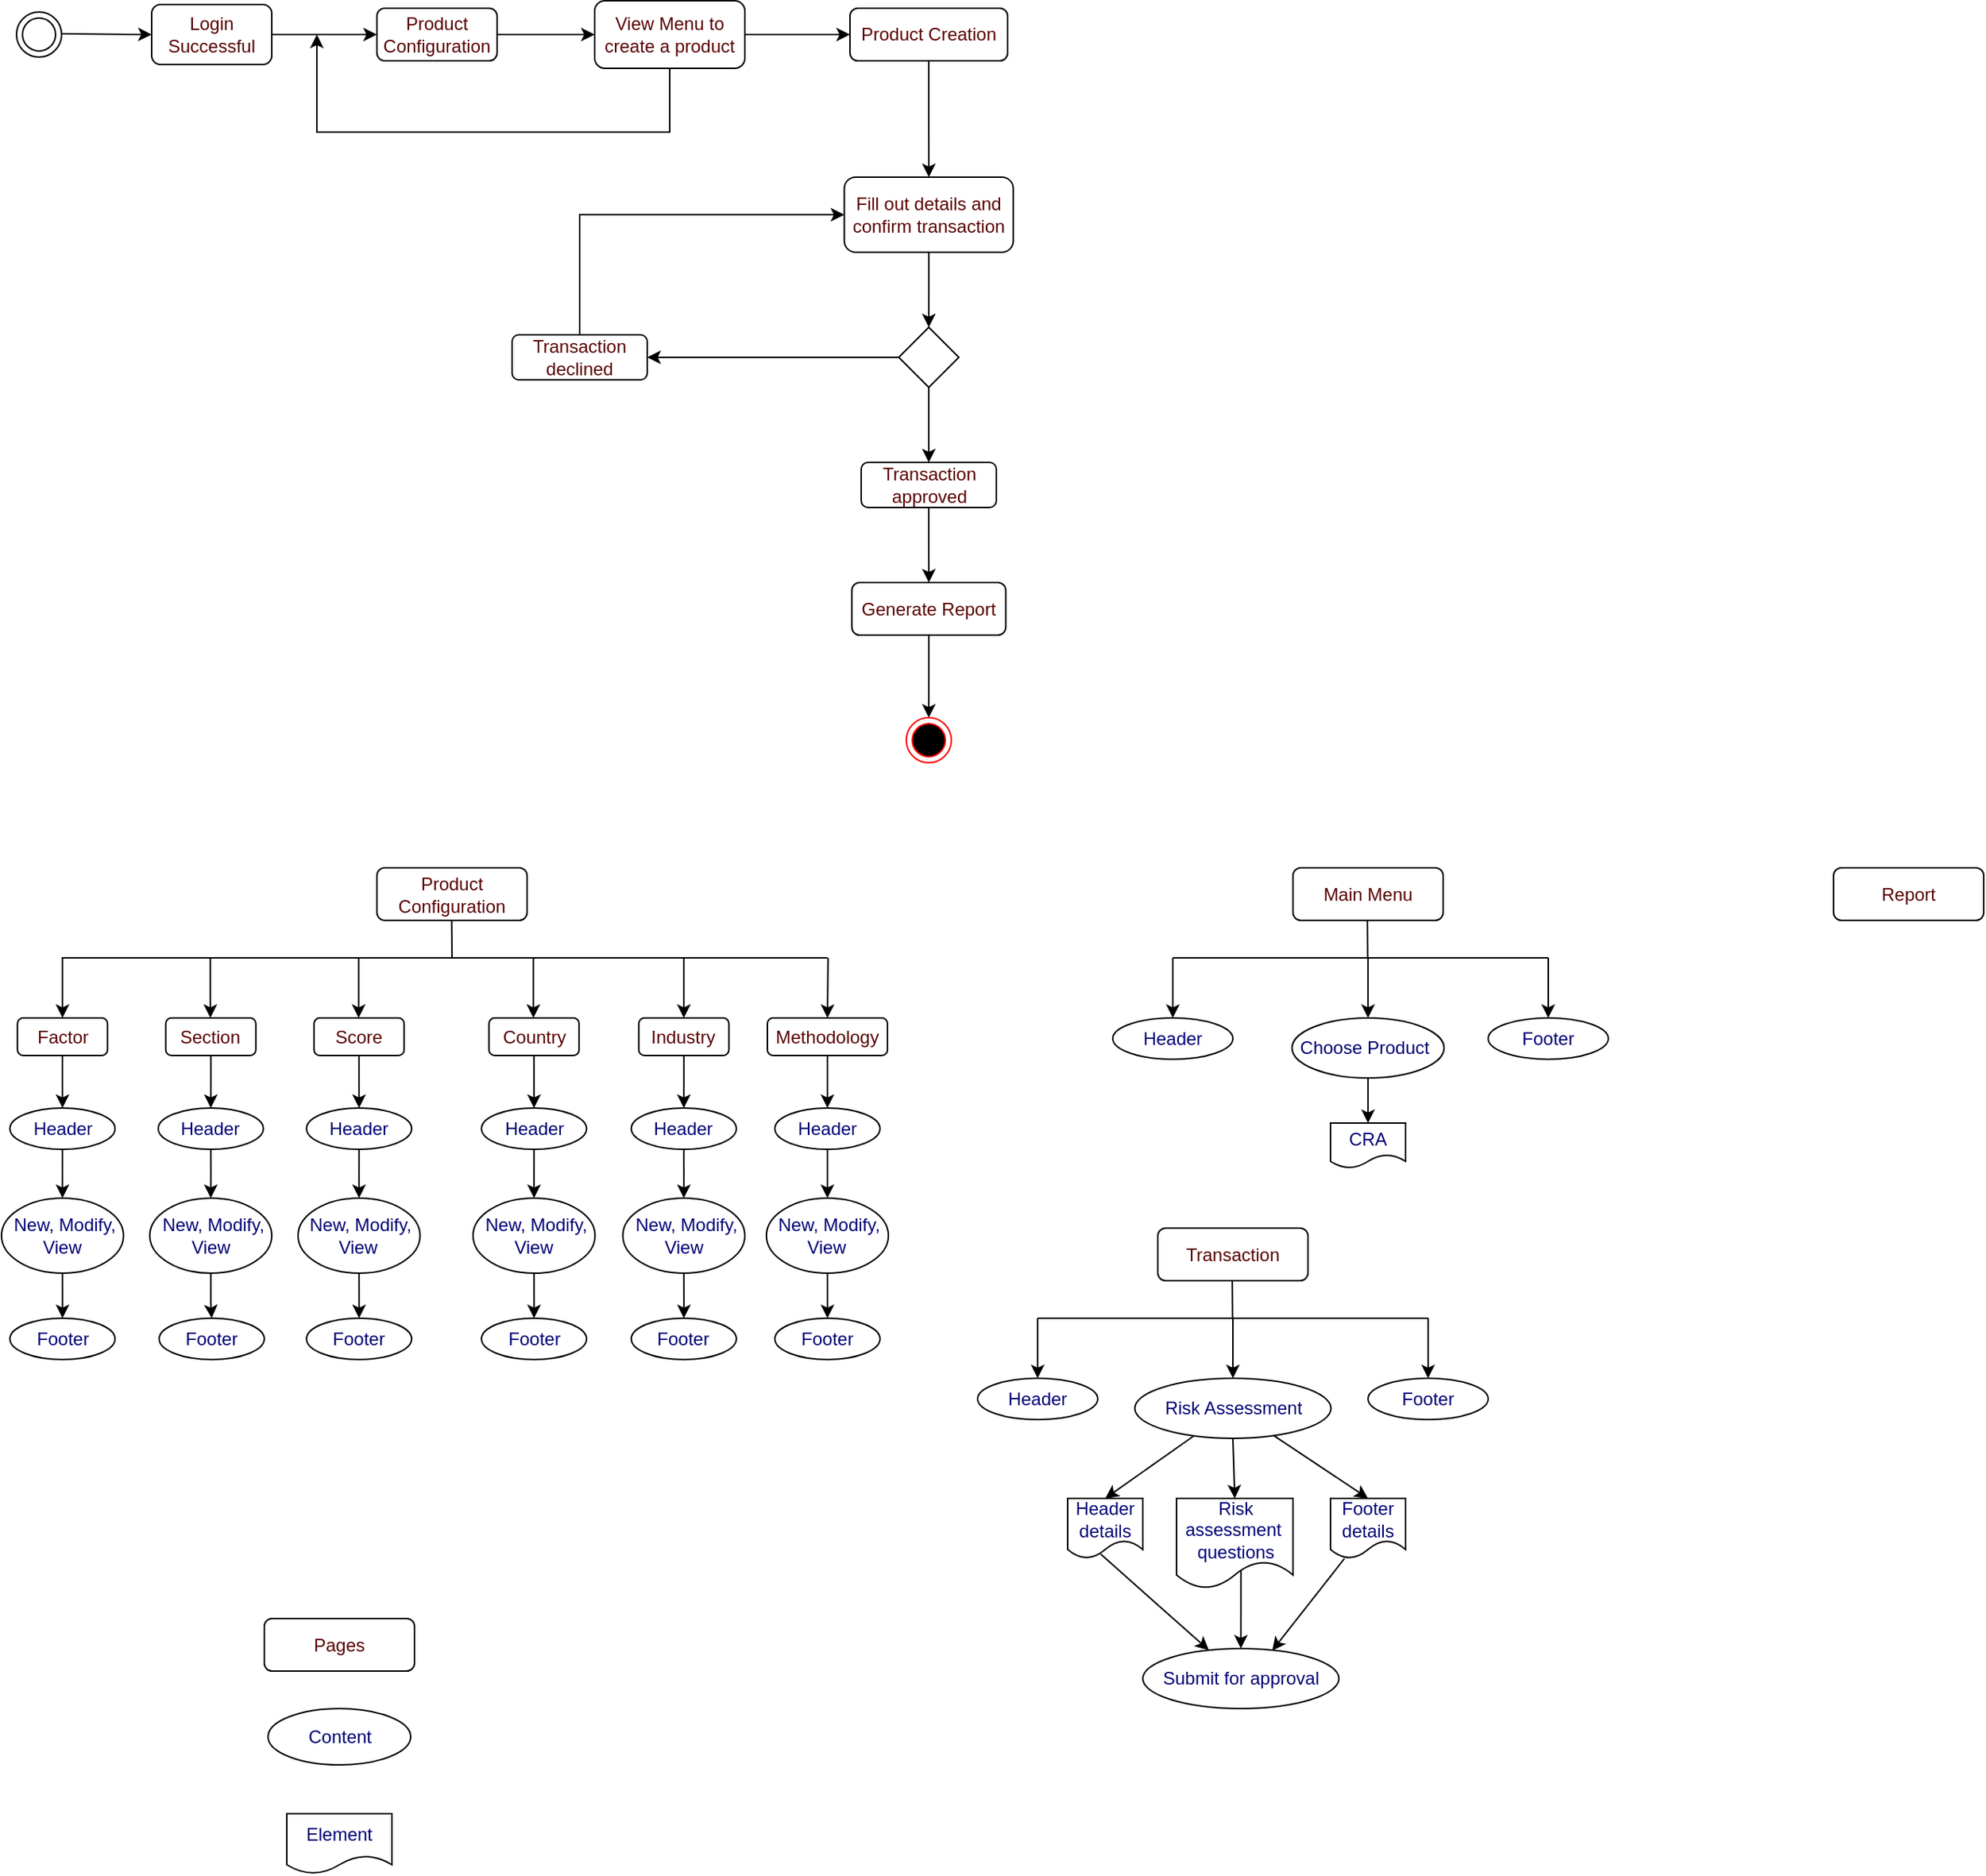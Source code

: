 <mxfile version="15.5.1" type="github">
  <diagram id="kgpKYQtTHZ0yAKxKKP6v" name="Page-1">
    <mxGraphModel dx="1694" dy="877" grid="1" gridSize="10" guides="1" tooltips="1" connect="1" arrows="1" fold="1" page="1" pageScale="1" pageWidth="850" pageHeight="1100" math="0" shadow="0">
      <root>
        <mxCell id="0" />
        <mxCell id="1" parent="0" />
        <mxCell id="wNHDnmGiz50pbZIcv4VM-3" value="" style="ellipse;shape=doubleEllipse;html=1;dashed=0;whitespace=wrap;aspect=fixed;" vertex="1" parent="1">
          <mxGeometry x="40" y="80" width="30" height="30" as="geometry" />
        </mxCell>
        <mxCell id="wNHDnmGiz50pbZIcv4VM-5" value="" style="endArrow=classic;html=1;rounded=0;" edge="1" parent="1">
          <mxGeometry width="50" height="50" relative="1" as="geometry">
            <mxPoint x="70" y="94.5" as="sourcePoint" />
            <mxPoint x="130" y="95" as="targetPoint" />
          </mxGeometry>
        </mxCell>
        <mxCell id="wNHDnmGiz50pbZIcv4VM-8" value="" style="edgeStyle=orthogonalEdgeStyle;rounded=0;orthogonalLoop=1;jettySize=auto;html=1;" edge="1" parent="1" source="wNHDnmGiz50pbZIcv4VM-6" target="wNHDnmGiz50pbZIcv4VM-7">
          <mxGeometry relative="1" as="geometry" />
        </mxCell>
        <mxCell id="wNHDnmGiz50pbZIcv4VM-6" value="&lt;font color=&quot;#590000&quot;&gt;Login Successful&lt;/font&gt;" style="rounded=1;whiteSpace=wrap;html=1;strokeColor=#000000;" vertex="1" parent="1">
          <mxGeometry x="130" y="75" width="80" height="40" as="geometry" />
        </mxCell>
        <mxCell id="wNHDnmGiz50pbZIcv4VM-10" value="" style="edgeStyle=orthogonalEdgeStyle;rounded=0;orthogonalLoop=1;jettySize=auto;html=1;" edge="1" parent="1" source="wNHDnmGiz50pbZIcv4VM-7" target="wNHDnmGiz50pbZIcv4VM-9">
          <mxGeometry relative="1" as="geometry" />
        </mxCell>
        <mxCell id="wNHDnmGiz50pbZIcv4VM-7" value="&lt;font color=&quot;#590000&quot;&gt;Product Configuration&lt;/font&gt;" style="whiteSpace=wrap;html=1;rounded=1;" vertex="1" parent="1">
          <mxGeometry x="280" y="77.5" width="80" height="35" as="geometry" />
        </mxCell>
        <mxCell id="wNHDnmGiz50pbZIcv4VM-11" style="edgeStyle=orthogonalEdgeStyle;rounded=0;orthogonalLoop=1;jettySize=auto;html=1;exitX=0.5;exitY=1;exitDx=0;exitDy=0;" edge="1" parent="1" source="wNHDnmGiz50pbZIcv4VM-9">
          <mxGeometry relative="1" as="geometry">
            <mxPoint x="240" y="95" as="targetPoint" />
            <Array as="points">
              <mxPoint x="475" y="160" />
              <mxPoint x="240" y="160" />
            </Array>
          </mxGeometry>
        </mxCell>
        <mxCell id="wNHDnmGiz50pbZIcv4VM-16" value="" style="edgeStyle=orthogonalEdgeStyle;rounded=0;orthogonalLoop=1;jettySize=auto;html=1;" edge="1" parent="1" source="wNHDnmGiz50pbZIcv4VM-9" target="wNHDnmGiz50pbZIcv4VM-15">
          <mxGeometry relative="1" as="geometry" />
        </mxCell>
        <mxCell id="wNHDnmGiz50pbZIcv4VM-9" value="&lt;font color=&quot;#590000&quot;&gt;View Menu to create a product&lt;/font&gt;" style="whiteSpace=wrap;html=1;rounded=1;" vertex="1" parent="1">
          <mxGeometry x="425" y="72.5" width="100" height="45" as="geometry" />
        </mxCell>
        <mxCell id="wNHDnmGiz50pbZIcv4VM-18" value="" style="edgeStyle=orthogonalEdgeStyle;rounded=0;orthogonalLoop=1;jettySize=auto;html=1;" edge="1" parent="1" source="wNHDnmGiz50pbZIcv4VM-15" target="wNHDnmGiz50pbZIcv4VM-17">
          <mxGeometry relative="1" as="geometry" />
        </mxCell>
        <mxCell id="wNHDnmGiz50pbZIcv4VM-15" value="&lt;font color=&quot;#590000&quot;&gt;Product Creation&lt;/font&gt;" style="whiteSpace=wrap;html=1;rounded=1;" vertex="1" parent="1">
          <mxGeometry x="595" y="77.5" width="105" height="35" as="geometry" />
        </mxCell>
        <mxCell id="wNHDnmGiz50pbZIcv4VM-20" style="edgeStyle=orthogonalEdgeStyle;rounded=0;orthogonalLoop=1;jettySize=auto;html=1;entryX=0.5;entryY=0;entryDx=0;entryDy=0;" edge="1" parent="1" source="wNHDnmGiz50pbZIcv4VM-17" target="wNHDnmGiz50pbZIcv4VM-19">
          <mxGeometry relative="1" as="geometry" />
        </mxCell>
        <mxCell id="wNHDnmGiz50pbZIcv4VM-17" value="&lt;font color=&quot;#590000&quot;&gt;Fill out details and confirm transaction&lt;/font&gt;" style="whiteSpace=wrap;html=1;rounded=1;" vertex="1" parent="1">
          <mxGeometry x="591.25" y="190" width="112.5" height="50" as="geometry" />
        </mxCell>
        <mxCell id="wNHDnmGiz50pbZIcv4VM-23" style="edgeStyle=orthogonalEdgeStyle;rounded=0;orthogonalLoop=1;jettySize=auto;html=1;entryX=1;entryY=0.5;entryDx=0;entryDy=0;" edge="1" parent="1" source="wNHDnmGiz50pbZIcv4VM-19" target="wNHDnmGiz50pbZIcv4VM-21">
          <mxGeometry relative="1" as="geometry" />
        </mxCell>
        <mxCell id="wNHDnmGiz50pbZIcv4VM-25" style="edgeStyle=orthogonalEdgeStyle;rounded=0;orthogonalLoop=1;jettySize=auto;html=1;entryX=0.5;entryY=0;entryDx=0;entryDy=0;" edge="1" parent="1" source="wNHDnmGiz50pbZIcv4VM-19" target="wNHDnmGiz50pbZIcv4VM-22">
          <mxGeometry relative="1" as="geometry" />
        </mxCell>
        <mxCell id="wNHDnmGiz50pbZIcv4VM-19" value="" style="rhombus;whiteSpace=wrap;html=1;" vertex="1" parent="1">
          <mxGeometry x="627.5" y="290" width="40" height="40" as="geometry" />
        </mxCell>
        <mxCell id="wNHDnmGiz50pbZIcv4VM-30" style="edgeStyle=orthogonalEdgeStyle;rounded=0;orthogonalLoop=1;jettySize=auto;html=1;entryX=0;entryY=0.5;entryDx=0;entryDy=0;fontColor=#590000;" edge="1" parent="1" source="wNHDnmGiz50pbZIcv4VM-21" target="wNHDnmGiz50pbZIcv4VM-17">
          <mxGeometry relative="1" as="geometry">
            <Array as="points">
              <mxPoint x="415" y="215" />
            </Array>
          </mxGeometry>
        </mxCell>
        <mxCell id="wNHDnmGiz50pbZIcv4VM-21" value="&lt;font color=&quot;#590000&quot;&gt;Transaction declined&lt;/font&gt;" style="whiteSpace=wrap;html=1;rounded=1;" vertex="1" parent="1">
          <mxGeometry x="370" y="295" width="90" height="30" as="geometry" />
        </mxCell>
        <mxCell id="wNHDnmGiz50pbZIcv4VM-27" value="" style="edgeStyle=orthogonalEdgeStyle;rounded=0;orthogonalLoop=1;jettySize=auto;html=1;" edge="1" parent="1" source="wNHDnmGiz50pbZIcv4VM-22" target="wNHDnmGiz50pbZIcv4VM-26">
          <mxGeometry relative="1" as="geometry" />
        </mxCell>
        <mxCell id="wNHDnmGiz50pbZIcv4VM-22" value="&lt;font color=&quot;#590000&quot;&gt;Transaction approved&lt;/font&gt;" style="whiteSpace=wrap;html=1;rounded=1;" vertex="1" parent="1">
          <mxGeometry x="602.5" y="380" width="90" height="30" as="geometry" />
        </mxCell>
        <mxCell id="wNHDnmGiz50pbZIcv4VM-29" style="edgeStyle=orthogonalEdgeStyle;rounded=0;orthogonalLoop=1;jettySize=auto;html=1;entryX=0.5;entryY=0;entryDx=0;entryDy=0;fontColor=#590000;" edge="1" parent="1" source="wNHDnmGiz50pbZIcv4VM-26" target="wNHDnmGiz50pbZIcv4VM-28">
          <mxGeometry relative="1" as="geometry" />
        </mxCell>
        <mxCell id="wNHDnmGiz50pbZIcv4VM-26" value="&lt;font color=&quot;#590000&quot;&gt;Generate Report&lt;/font&gt;" style="whiteSpace=wrap;html=1;rounded=1;" vertex="1" parent="1">
          <mxGeometry x="596.25" y="460" width="102.5" height="35" as="geometry" />
        </mxCell>
        <mxCell id="wNHDnmGiz50pbZIcv4VM-28" value="" style="ellipse;html=1;shape=endState;fillColor=#000000;strokeColor=#ff0000;fontColor=#590000;" vertex="1" parent="1">
          <mxGeometry x="632.5" y="550" width="30" height="30" as="geometry" />
        </mxCell>
        <mxCell id="wNHDnmGiz50pbZIcv4VM-31" value="&lt;font color=&quot;#590000&quot;&gt;Product Configuration&lt;/font&gt;" style="whiteSpace=wrap;html=1;rounded=1;" vertex="1" parent="1">
          <mxGeometry x="280" y="650" width="100" height="35" as="geometry" />
        </mxCell>
        <mxCell id="wNHDnmGiz50pbZIcv4VM-33" value="" style="endArrow=none;html=1;rounded=0;fontColor=#590000;" edge="1" parent="1">
          <mxGeometry width="50" height="50" relative="1" as="geometry">
            <mxPoint x="70" y="710" as="sourcePoint" />
            <mxPoint x="580" y="710" as="targetPoint" />
          </mxGeometry>
        </mxCell>
        <mxCell id="wNHDnmGiz50pbZIcv4VM-35" value="" style="endArrow=none;html=1;rounded=0;fontColor=#590000;" edge="1" parent="1">
          <mxGeometry width="50" height="50" relative="1" as="geometry">
            <mxPoint x="330" y="710" as="sourcePoint" />
            <mxPoint x="329.8" y="685" as="targetPoint" />
          </mxGeometry>
        </mxCell>
        <mxCell id="wNHDnmGiz50pbZIcv4VM-36" value="" style="endArrow=classic;html=1;rounded=0;fontColor=#590000;" edge="1" parent="1">
          <mxGeometry width="50" height="50" relative="1" as="geometry">
            <mxPoint x="70.62" y="710" as="sourcePoint" />
            <mxPoint x="70.62" y="750" as="targetPoint" />
          </mxGeometry>
        </mxCell>
        <mxCell id="wNHDnmGiz50pbZIcv4VM-49" value="" style="edgeStyle=orthogonalEdgeStyle;rounded=0;orthogonalLoop=1;jettySize=auto;html=1;fontColor=#590000;" edge="1" parent="1" source="wNHDnmGiz50pbZIcv4VM-37" target="wNHDnmGiz50pbZIcv4VM-48">
          <mxGeometry relative="1" as="geometry" />
        </mxCell>
        <mxCell id="wNHDnmGiz50pbZIcv4VM-37" value="&lt;font color=&quot;#590000&quot;&gt;Factor&lt;/font&gt;" style="whiteSpace=wrap;html=1;rounded=1;" vertex="1" parent="1">
          <mxGeometry x="40.62" y="750" width="60" height="25" as="geometry" />
        </mxCell>
        <mxCell id="wNHDnmGiz50pbZIcv4VM-83" style="edgeStyle=orthogonalEdgeStyle;rounded=0;orthogonalLoop=1;jettySize=auto;html=1;fontColor=#000075;" edge="1" parent="1" source="wNHDnmGiz50pbZIcv4VM-38" target="wNHDnmGiz50pbZIcv4VM-59">
          <mxGeometry relative="1" as="geometry" />
        </mxCell>
        <mxCell id="wNHDnmGiz50pbZIcv4VM-38" value="&lt;font color=&quot;#590000&quot;&gt;Section&lt;/font&gt;" style="whiteSpace=wrap;html=1;rounded=1;" vertex="1" parent="1">
          <mxGeometry x="139.37" y="750" width="60" height="25" as="geometry" />
        </mxCell>
        <mxCell id="wNHDnmGiz50pbZIcv4VM-84" style="edgeStyle=orthogonalEdgeStyle;rounded=0;orthogonalLoop=1;jettySize=auto;html=1;fontColor=#000075;" edge="1" parent="1" source="wNHDnmGiz50pbZIcv4VM-39" target="wNHDnmGiz50pbZIcv4VM-64">
          <mxGeometry relative="1" as="geometry" />
        </mxCell>
        <mxCell id="wNHDnmGiz50pbZIcv4VM-39" value="&lt;font color=&quot;#590000&quot;&gt;Score&lt;/font&gt;" style="whiteSpace=wrap;html=1;rounded=1;" vertex="1" parent="1">
          <mxGeometry x="238.12" y="750" width="60" height="25" as="geometry" />
        </mxCell>
        <mxCell id="wNHDnmGiz50pbZIcv4VM-85" style="edgeStyle=orthogonalEdgeStyle;rounded=0;orthogonalLoop=1;jettySize=auto;html=1;entryX=0.5;entryY=0;entryDx=0;entryDy=0;fontColor=#000075;" edge="1" parent="1" source="wNHDnmGiz50pbZIcv4VM-40" target="wNHDnmGiz50pbZIcv4VM-69">
          <mxGeometry relative="1" as="geometry" />
        </mxCell>
        <mxCell id="wNHDnmGiz50pbZIcv4VM-40" value="&lt;font color=&quot;#590000&quot;&gt;Country&lt;/font&gt;" style="whiteSpace=wrap;html=1;rounded=1;" vertex="1" parent="1">
          <mxGeometry x="354.63" y="750" width="60" height="25" as="geometry" />
        </mxCell>
        <mxCell id="wNHDnmGiz50pbZIcv4VM-86" style="edgeStyle=orthogonalEdgeStyle;rounded=0;orthogonalLoop=1;jettySize=auto;html=1;fontColor=#000075;" edge="1" parent="1" source="wNHDnmGiz50pbZIcv4VM-41" target="wNHDnmGiz50pbZIcv4VM-74">
          <mxGeometry relative="1" as="geometry" />
        </mxCell>
        <mxCell id="wNHDnmGiz50pbZIcv4VM-41" value="&lt;font color=&quot;#590000&quot;&gt;Industry&lt;/font&gt;" style="whiteSpace=wrap;html=1;rounded=1;" vertex="1" parent="1">
          <mxGeometry x="454.37" y="750" width="60" height="25" as="geometry" />
        </mxCell>
        <mxCell id="wNHDnmGiz50pbZIcv4VM-87" style="edgeStyle=orthogonalEdgeStyle;rounded=0;orthogonalLoop=1;jettySize=auto;html=1;entryX=0.5;entryY=0;entryDx=0;entryDy=0;fontColor=#000075;" edge="1" parent="1" source="wNHDnmGiz50pbZIcv4VM-42" target="wNHDnmGiz50pbZIcv4VM-79">
          <mxGeometry relative="1" as="geometry" />
        </mxCell>
        <mxCell id="wNHDnmGiz50pbZIcv4VM-42" value="&lt;font color=&quot;#590000&quot;&gt;Methodology&lt;/font&gt;" style="whiteSpace=wrap;html=1;rounded=1;" vertex="1" parent="1">
          <mxGeometry x="540" y="750" width="80" height="25" as="geometry" />
        </mxCell>
        <mxCell id="wNHDnmGiz50pbZIcv4VM-43" value="" style="endArrow=classic;html=1;rounded=0;fontColor=#590000;" edge="1" parent="1">
          <mxGeometry width="50" height="50" relative="1" as="geometry">
            <mxPoint x="169.08" y="710" as="sourcePoint" />
            <mxPoint x="169.08" y="750" as="targetPoint" />
          </mxGeometry>
        </mxCell>
        <mxCell id="wNHDnmGiz50pbZIcv4VM-44" value="" style="endArrow=classic;html=1;rounded=0;fontColor=#590000;" edge="1" parent="1">
          <mxGeometry width="50" height="50" relative="1" as="geometry">
            <mxPoint x="267.83" y="710" as="sourcePoint" />
            <mxPoint x="267.83" y="750" as="targetPoint" />
          </mxGeometry>
        </mxCell>
        <mxCell id="wNHDnmGiz50pbZIcv4VM-45" value="" style="endArrow=classic;html=1;rounded=0;fontColor=#590000;" edge="1" parent="1">
          <mxGeometry width="50" height="50" relative="1" as="geometry">
            <mxPoint x="384.2" y="710" as="sourcePoint" />
            <mxPoint x="384.2" y="750" as="targetPoint" />
          </mxGeometry>
        </mxCell>
        <mxCell id="wNHDnmGiz50pbZIcv4VM-46" value="" style="endArrow=classic;html=1;rounded=0;fontColor=#590000;" edge="1" parent="1">
          <mxGeometry width="50" height="50" relative="1" as="geometry">
            <mxPoint x="484.37" y="710" as="sourcePoint" />
            <mxPoint x="484.37" y="750" as="targetPoint" />
          </mxGeometry>
        </mxCell>
        <mxCell id="wNHDnmGiz50pbZIcv4VM-47" value="" style="endArrow=classic;html=1;rounded=0;fontColor=#590000;" edge="1" parent="1">
          <mxGeometry width="50" height="50" relative="1" as="geometry">
            <mxPoint x="580.41" y="710" as="sourcePoint" />
            <mxPoint x="580" y="750" as="targetPoint" />
          </mxGeometry>
        </mxCell>
        <mxCell id="wNHDnmGiz50pbZIcv4VM-56" style="edgeStyle=orthogonalEdgeStyle;rounded=0;orthogonalLoop=1;jettySize=auto;html=1;entryX=0.5;entryY=0;entryDx=0;entryDy=0;fontColor=#590000;" edge="1" parent="1" source="wNHDnmGiz50pbZIcv4VM-48" target="wNHDnmGiz50pbZIcv4VM-54">
          <mxGeometry relative="1" as="geometry" />
        </mxCell>
        <mxCell id="wNHDnmGiz50pbZIcv4VM-48" value="&lt;font color=&quot;#000075&quot;&gt;Header&lt;/font&gt;" style="ellipse;whiteSpace=wrap;html=1;rounded=1;" vertex="1" parent="1">
          <mxGeometry x="35.62" y="810" width="70" height="27.5" as="geometry" />
        </mxCell>
        <mxCell id="wNHDnmGiz50pbZIcv4VM-57" style="edgeStyle=orthogonalEdgeStyle;rounded=0;orthogonalLoop=1;jettySize=auto;html=1;fontColor=#590000;" edge="1" parent="1" source="wNHDnmGiz50pbZIcv4VM-54" target="wNHDnmGiz50pbZIcv4VM-55">
          <mxGeometry relative="1" as="geometry" />
        </mxCell>
        <mxCell id="wNHDnmGiz50pbZIcv4VM-54" value="&lt;font color=&quot;#000075&quot;&gt;&amp;nbsp;New, Modify, View&lt;/font&gt;" style="ellipse;whiteSpace=wrap;html=1;rounded=1;" vertex="1" parent="1">
          <mxGeometry x="30.0" y="870" width="81.25" height="50" as="geometry" />
        </mxCell>
        <mxCell id="wNHDnmGiz50pbZIcv4VM-55" value="&lt;font color=&quot;#000075&quot;&gt;Footer&lt;/font&gt;" style="ellipse;whiteSpace=wrap;html=1;rounded=1;" vertex="1" parent="1">
          <mxGeometry x="35.62" y="950" width="70" height="27.5" as="geometry" />
        </mxCell>
        <mxCell id="wNHDnmGiz50pbZIcv4VM-58" style="edgeStyle=orthogonalEdgeStyle;rounded=0;orthogonalLoop=1;jettySize=auto;html=1;entryX=0.5;entryY=0;entryDx=0;entryDy=0;fontColor=#590000;" edge="1" parent="1" source="wNHDnmGiz50pbZIcv4VM-59" target="wNHDnmGiz50pbZIcv4VM-61">
          <mxGeometry relative="1" as="geometry" />
        </mxCell>
        <mxCell id="wNHDnmGiz50pbZIcv4VM-59" value="&lt;font color=&quot;#000075&quot;&gt;Header&lt;/font&gt;" style="ellipse;whiteSpace=wrap;html=1;rounded=1;" vertex="1" parent="1">
          <mxGeometry x="134.37" y="810" width="70" height="27.5" as="geometry" />
        </mxCell>
        <mxCell id="wNHDnmGiz50pbZIcv4VM-60" style="edgeStyle=orthogonalEdgeStyle;rounded=0;orthogonalLoop=1;jettySize=auto;html=1;fontColor=#590000;" edge="1" parent="1" source="wNHDnmGiz50pbZIcv4VM-61" target="wNHDnmGiz50pbZIcv4VM-62">
          <mxGeometry relative="1" as="geometry" />
        </mxCell>
        <mxCell id="wNHDnmGiz50pbZIcv4VM-61" value="&lt;font color=&quot;#000075&quot;&gt;&amp;nbsp;New, Modify, View&lt;/font&gt;" style="ellipse;whiteSpace=wrap;html=1;rounded=1;" vertex="1" parent="1">
          <mxGeometry x="128.74" y="870" width="81.25" height="50" as="geometry" />
        </mxCell>
        <mxCell id="wNHDnmGiz50pbZIcv4VM-62" value="&lt;font color=&quot;#000075&quot;&gt;Footer&lt;/font&gt;" style="ellipse;whiteSpace=wrap;html=1;rounded=1;" vertex="1" parent="1">
          <mxGeometry x="135" y="950" width="70" height="27.5" as="geometry" />
        </mxCell>
        <mxCell id="wNHDnmGiz50pbZIcv4VM-63" style="edgeStyle=orthogonalEdgeStyle;rounded=0;orthogonalLoop=1;jettySize=auto;html=1;entryX=0.5;entryY=0;entryDx=0;entryDy=0;fontColor=#590000;" edge="1" parent="1" source="wNHDnmGiz50pbZIcv4VM-64" target="wNHDnmGiz50pbZIcv4VM-66">
          <mxGeometry relative="1" as="geometry" />
        </mxCell>
        <mxCell id="wNHDnmGiz50pbZIcv4VM-64" value="&lt;font color=&quot;#000075&quot;&gt;Header&lt;/font&gt;" style="ellipse;whiteSpace=wrap;html=1;rounded=1;" vertex="1" parent="1">
          <mxGeometry x="233.12" y="810" width="70" height="27.5" as="geometry" />
        </mxCell>
        <mxCell id="wNHDnmGiz50pbZIcv4VM-65" style="edgeStyle=orthogonalEdgeStyle;rounded=0;orthogonalLoop=1;jettySize=auto;html=1;fontColor=#590000;" edge="1" parent="1" source="wNHDnmGiz50pbZIcv4VM-66" target="wNHDnmGiz50pbZIcv4VM-67">
          <mxGeometry relative="1" as="geometry" />
        </mxCell>
        <mxCell id="wNHDnmGiz50pbZIcv4VM-66" value="&lt;font color=&quot;#000075&quot;&gt;&amp;nbsp;New, Modify, View&lt;/font&gt;" style="ellipse;whiteSpace=wrap;html=1;rounded=1;" vertex="1" parent="1">
          <mxGeometry x="227.49" y="870" width="81.25" height="50" as="geometry" />
        </mxCell>
        <mxCell id="wNHDnmGiz50pbZIcv4VM-67" value="&lt;font color=&quot;#000075&quot;&gt;Footer&lt;/font&gt;" style="ellipse;whiteSpace=wrap;html=1;rounded=1;" vertex="1" parent="1">
          <mxGeometry x="233.12" y="950" width="70" height="27.5" as="geometry" />
        </mxCell>
        <mxCell id="wNHDnmGiz50pbZIcv4VM-68" style="edgeStyle=orthogonalEdgeStyle;rounded=0;orthogonalLoop=1;jettySize=auto;html=1;entryX=0.5;entryY=0;entryDx=0;entryDy=0;fontColor=#590000;" edge="1" parent="1" source="wNHDnmGiz50pbZIcv4VM-69" target="wNHDnmGiz50pbZIcv4VM-71">
          <mxGeometry relative="1" as="geometry" />
        </mxCell>
        <mxCell id="wNHDnmGiz50pbZIcv4VM-69" value="&lt;font color=&quot;#000075&quot;&gt;Header&lt;/font&gt;" style="ellipse;whiteSpace=wrap;html=1;rounded=1;" vertex="1" parent="1">
          <mxGeometry x="349.62" y="810" width="70" height="27.5" as="geometry" />
        </mxCell>
        <mxCell id="wNHDnmGiz50pbZIcv4VM-70" style="edgeStyle=orthogonalEdgeStyle;rounded=0;orthogonalLoop=1;jettySize=auto;html=1;fontColor=#590000;" edge="1" parent="1" source="wNHDnmGiz50pbZIcv4VM-71" target="wNHDnmGiz50pbZIcv4VM-72">
          <mxGeometry relative="1" as="geometry" />
        </mxCell>
        <mxCell id="wNHDnmGiz50pbZIcv4VM-71" value="&lt;font color=&quot;#000075&quot;&gt;&amp;nbsp;New, Modify, View&lt;/font&gt;" style="ellipse;whiteSpace=wrap;html=1;rounded=1;" vertex="1" parent="1">
          <mxGeometry x="344" y="870" width="81.25" height="50" as="geometry" />
        </mxCell>
        <mxCell id="wNHDnmGiz50pbZIcv4VM-72" value="&lt;font color=&quot;#000075&quot;&gt;Footer&lt;/font&gt;" style="ellipse;whiteSpace=wrap;html=1;rounded=1;" vertex="1" parent="1">
          <mxGeometry x="349.62" y="950" width="70" height="27.5" as="geometry" />
        </mxCell>
        <mxCell id="wNHDnmGiz50pbZIcv4VM-73" style="edgeStyle=orthogonalEdgeStyle;rounded=0;orthogonalLoop=1;jettySize=auto;html=1;entryX=0.5;entryY=0;entryDx=0;entryDy=0;fontColor=#590000;" edge="1" parent="1" source="wNHDnmGiz50pbZIcv4VM-74" target="wNHDnmGiz50pbZIcv4VM-76">
          <mxGeometry relative="1" as="geometry" />
        </mxCell>
        <mxCell id="wNHDnmGiz50pbZIcv4VM-74" value="&lt;font color=&quot;#000075&quot;&gt;Header&lt;/font&gt;" style="ellipse;whiteSpace=wrap;html=1;rounded=1;" vertex="1" parent="1">
          <mxGeometry x="449.37" y="810" width="70" height="27.5" as="geometry" />
        </mxCell>
        <mxCell id="wNHDnmGiz50pbZIcv4VM-75" style="edgeStyle=orthogonalEdgeStyle;rounded=0;orthogonalLoop=1;jettySize=auto;html=1;fontColor=#590000;" edge="1" parent="1" source="wNHDnmGiz50pbZIcv4VM-76" target="wNHDnmGiz50pbZIcv4VM-77">
          <mxGeometry relative="1" as="geometry" />
        </mxCell>
        <mxCell id="wNHDnmGiz50pbZIcv4VM-76" value="&lt;font color=&quot;#000075&quot;&gt;&amp;nbsp;New, Modify, View&lt;/font&gt;" style="ellipse;whiteSpace=wrap;html=1;rounded=1;" vertex="1" parent="1">
          <mxGeometry x="443.75" y="870" width="81.25" height="50" as="geometry" />
        </mxCell>
        <mxCell id="wNHDnmGiz50pbZIcv4VM-77" value="&lt;font color=&quot;#000075&quot;&gt;Footer&lt;/font&gt;" style="ellipse;whiteSpace=wrap;html=1;rounded=1;" vertex="1" parent="1">
          <mxGeometry x="449.37" y="950" width="70" height="27.5" as="geometry" />
        </mxCell>
        <mxCell id="wNHDnmGiz50pbZIcv4VM-78" style="edgeStyle=orthogonalEdgeStyle;rounded=0;orthogonalLoop=1;jettySize=auto;html=1;entryX=0.5;entryY=0;entryDx=0;entryDy=0;fontColor=#590000;" edge="1" parent="1" source="wNHDnmGiz50pbZIcv4VM-79" target="wNHDnmGiz50pbZIcv4VM-81">
          <mxGeometry relative="1" as="geometry" />
        </mxCell>
        <mxCell id="wNHDnmGiz50pbZIcv4VM-79" value="&lt;font color=&quot;#000075&quot;&gt;Header&lt;/font&gt;" style="ellipse;whiteSpace=wrap;html=1;rounded=1;" vertex="1" parent="1">
          <mxGeometry x="545" y="810" width="70" height="27.5" as="geometry" />
        </mxCell>
        <mxCell id="wNHDnmGiz50pbZIcv4VM-80" style="edgeStyle=orthogonalEdgeStyle;rounded=0;orthogonalLoop=1;jettySize=auto;html=1;fontColor=#590000;" edge="1" parent="1" source="wNHDnmGiz50pbZIcv4VM-81" target="wNHDnmGiz50pbZIcv4VM-82">
          <mxGeometry relative="1" as="geometry" />
        </mxCell>
        <mxCell id="wNHDnmGiz50pbZIcv4VM-81" value="&lt;font color=&quot;#000075&quot;&gt;&amp;nbsp;New, Modify, View&lt;/font&gt;" style="ellipse;whiteSpace=wrap;html=1;rounded=1;" vertex="1" parent="1">
          <mxGeometry x="539.37" y="870" width="81.25" height="50" as="geometry" />
        </mxCell>
        <mxCell id="wNHDnmGiz50pbZIcv4VM-82" value="&lt;font color=&quot;#000075&quot;&gt;Footer&lt;/font&gt;" style="ellipse;whiteSpace=wrap;html=1;rounded=1;" vertex="1" parent="1">
          <mxGeometry x="545" y="950" width="70" height="27.5" as="geometry" />
        </mxCell>
        <mxCell id="wNHDnmGiz50pbZIcv4VM-90" value="&lt;font color=&quot;#590000&quot;&gt;Main Menu&lt;/font&gt;" style="whiteSpace=wrap;html=1;rounded=1;" vertex="1" parent="1">
          <mxGeometry x="890" y="650" width="100" height="35" as="geometry" />
        </mxCell>
        <mxCell id="wNHDnmGiz50pbZIcv4VM-91" value="" style="endArrow=none;html=1;rounded=0;fontColor=#590000;" edge="1" parent="1">
          <mxGeometry width="50" height="50" relative="1" as="geometry">
            <mxPoint x="939.78" y="710" as="sourcePoint" />
            <mxPoint x="939.58" y="685" as="targetPoint" />
          </mxGeometry>
        </mxCell>
        <mxCell id="wNHDnmGiz50pbZIcv4VM-92" value="" style="endArrow=none;html=1;rounded=0;fontColor=#590000;" edge="1" parent="1">
          <mxGeometry width="50" height="50" relative="1" as="geometry">
            <mxPoint x="810" y="710" as="sourcePoint" />
            <mxPoint x="1060.01" y="710" as="targetPoint" />
          </mxGeometry>
        </mxCell>
        <mxCell id="wNHDnmGiz50pbZIcv4VM-93" value="" style="endArrow=classic;html=1;rounded=0;fontColor=#590000;" edge="1" parent="1">
          <mxGeometry width="50" height="50" relative="1" as="geometry">
            <mxPoint x="810.0" y="710" as="sourcePoint" />
            <mxPoint x="810.0" y="750" as="targetPoint" />
          </mxGeometry>
        </mxCell>
        <mxCell id="wNHDnmGiz50pbZIcv4VM-94" value="&lt;font color=&quot;#000075&quot;&gt;Header&lt;/font&gt;" style="ellipse;whiteSpace=wrap;html=1;rounded=1;" vertex="1" parent="1">
          <mxGeometry x="770" y="750" width="80" height="27.5" as="geometry" />
        </mxCell>
        <mxCell id="wNHDnmGiz50pbZIcv4VM-95" value="" style="endArrow=classic;html=1;rounded=0;fontColor=#590000;" edge="1" parent="1">
          <mxGeometry width="50" height="50" relative="1" as="geometry">
            <mxPoint x="940.0" y="710" as="sourcePoint" />
            <mxPoint x="940.0" y="750" as="targetPoint" />
          </mxGeometry>
        </mxCell>
        <mxCell id="wNHDnmGiz50pbZIcv4VM-100" value="" style="edgeStyle=orthogonalEdgeStyle;rounded=0;orthogonalLoop=1;jettySize=auto;html=1;fontColor=#000075;" edge="1" parent="1" source="wNHDnmGiz50pbZIcv4VM-96" target="wNHDnmGiz50pbZIcv4VM-99">
          <mxGeometry relative="1" as="geometry" />
        </mxCell>
        <mxCell id="wNHDnmGiz50pbZIcv4VM-96" value="&lt;font color=&quot;#000075&quot;&gt;Choose Product&amp;nbsp;&lt;/font&gt;" style="ellipse;whiteSpace=wrap;html=1;rounded=1;" vertex="1" parent="1">
          <mxGeometry x="889.38" y="750" width="101.24" height="40" as="geometry" />
        </mxCell>
        <mxCell id="wNHDnmGiz50pbZIcv4VM-97" value="&lt;font color=&quot;#000075&quot;&gt;Footer&lt;/font&gt;" style="ellipse;whiteSpace=wrap;html=1;rounded=1;" vertex="1" parent="1">
          <mxGeometry x="1020" y="750" width="80" height="27.5" as="geometry" />
        </mxCell>
        <mxCell id="wNHDnmGiz50pbZIcv4VM-98" value="" style="endArrow=classic;html=1;rounded=0;fontColor=#590000;" edge="1" parent="1">
          <mxGeometry width="50" height="50" relative="1" as="geometry">
            <mxPoint x="1060.0" y="710" as="sourcePoint" />
            <mxPoint x="1060.0" y="750" as="targetPoint" />
          </mxGeometry>
        </mxCell>
        <mxCell id="wNHDnmGiz50pbZIcv4VM-99" value="&lt;font color=&quot;#000075&quot;&gt;CRA&lt;/font&gt;" style="shape=document;whiteSpace=wrap;html=1;boundedLbl=1;rounded=1;" vertex="1" parent="1">
          <mxGeometry x="915" y="820" width="50" height="30" as="geometry" />
        </mxCell>
        <mxCell id="wNHDnmGiz50pbZIcv4VM-102" value="&lt;font color=&quot;#590000&quot;&gt;Transaction&lt;/font&gt;" style="whiteSpace=wrap;html=1;rounded=1;" vertex="1" parent="1">
          <mxGeometry x="800" y="890" width="100" height="35" as="geometry" />
        </mxCell>
        <mxCell id="wNHDnmGiz50pbZIcv4VM-103" value="" style="endArrow=none;html=1;rounded=0;fontColor=#590000;" edge="1" parent="1">
          <mxGeometry width="50" height="50" relative="1" as="geometry">
            <mxPoint x="849.78" y="950" as="sourcePoint" />
            <mxPoint x="849.58" y="925" as="targetPoint" />
          </mxGeometry>
        </mxCell>
        <mxCell id="wNHDnmGiz50pbZIcv4VM-104" value="" style="endArrow=none;html=1;rounded=0;fontColor=#590000;" edge="1" parent="1">
          <mxGeometry width="50" height="50" relative="1" as="geometry">
            <mxPoint x="720" y="950" as="sourcePoint" />
            <mxPoint x="980" y="950" as="targetPoint" />
          </mxGeometry>
        </mxCell>
        <mxCell id="wNHDnmGiz50pbZIcv4VM-105" value="" style="endArrow=classic;html=1;rounded=0;fontColor=#590000;" edge="1" parent="1">
          <mxGeometry width="50" height="50" relative="1" as="geometry">
            <mxPoint x="720" y="950" as="sourcePoint" />
            <mxPoint x="720" y="990" as="targetPoint" />
          </mxGeometry>
        </mxCell>
        <mxCell id="wNHDnmGiz50pbZIcv4VM-106" value="&lt;font color=&quot;#000075&quot;&gt;Header&lt;/font&gt;" style="ellipse;whiteSpace=wrap;html=1;rounded=1;" vertex="1" parent="1">
          <mxGeometry x="680" y="990" width="80" height="27.5" as="geometry" />
        </mxCell>
        <mxCell id="wNHDnmGiz50pbZIcv4VM-107" value="" style="endArrow=classic;html=1;rounded=0;fontColor=#590000;" edge="1" parent="1">
          <mxGeometry width="50" height="50" relative="1" as="geometry">
            <mxPoint x="850.0" y="950" as="sourcePoint" />
            <mxPoint x="850.0" y="990" as="targetPoint" />
          </mxGeometry>
        </mxCell>
        <mxCell id="wNHDnmGiz50pbZIcv4VM-108" value="" style="rounded=0;orthogonalLoop=1;jettySize=auto;html=1;fontColor=#000075;entryX=0.5;entryY=0;entryDx=0;entryDy=0;" edge="1" parent="1" source="wNHDnmGiz50pbZIcv4VM-109" target="wNHDnmGiz50pbZIcv4VM-112">
          <mxGeometry relative="1" as="geometry" />
        </mxCell>
        <mxCell id="wNHDnmGiz50pbZIcv4VM-116" style="edgeStyle=none;rounded=0;orthogonalLoop=1;jettySize=auto;html=1;exitX=0.5;exitY=1;exitDx=0;exitDy=0;entryX=0.5;entryY=0;entryDx=0;entryDy=0;fontColor=#000075;" edge="1" parent="1" source="wNHDnmGiz50pbZIcv4VM-109" target="wNHDnmGiz50pbZIcv4VM-114">
          <mxGeometry relative="1" as="geometry" />
        </mxCell>
        <mxCell id="wNHDnmGiz50pbZIcv4VM-117" style="edgeStyle=none;rounded=0;orthogonalLoop=1;jettySize=auto;html=1;entryX=0.5;entryY=0;entryDx=0;entryDy=0;fontColor=#000075;" edge="1" parent="1" source="wNHDnmGiz50pbZIcv4VM-109" target="wNHDnmGiz50pbZIcv4VM-118">
          <mxGeometry relative="1" as="geometry">
            <mxPoint x="915" y="1070" as="targetPoint" />
          </mxGeometry>
        </mxCell>
        <mxCell id="wNHDnmGiz50pbZIcv4VM-109" value="&lt;font color=&quot;#000075&quot;&gt;Risk Assessment&lt;br&gt;&lt;/font&gt;" style="ellipse;whiteSpace=wrap;html=1;rounded=1;" vertex="1" parent="1">
          <mxGeometry x="784.69" y="990" width="130.62" height="40" as="geometry" />
        </mxCell>
        <mxCell id="wNHDnmGiz50pbZIcv4VM-110" value="&lt;font color=&quot;#000075&quot;&gt;Footer&lt;/font&gt;" style="ellipse;whiteSpace=wrap;html=1;rounded=1;" vertex="1" parent="1">
          <mxGeometry x="940" y="990" width="80" height="27.5" as="geometry" />
        </mxCell>
        <mxCell id="wNHDnmGiz50pbZIcv4VM-111" value="" style="endArrow=classic;html=1;rounded=0;fontColor=#590000;" edge="1" parent="1">
          <mxGeometry width="50" height="50" relative="1" as="geometry">
            <mxPoint x="980.0" y="950" as="sourcePoint" />
            <mxPoint x="980.0" y="990" as="targetPoint" />
          </mxGeometry>
        </mxCell>
        <mxCell id="wNHDnmGiz50pbZIcv4VM-120" style="edgeStyle=none;rounded=0;orthogonalLoop=1;jettySize=auto;html=1;fontColor=#000075;exitX=0.44;exitY=0.929;exitDx=0;exitDy=0;exitPerimeter=0;" edge="1" parent="1" source="wNHDnmGiz50pbZIcv4VM-112" target="wNHDnmGiz50pbZIcv4VM-119">
          <mxGeometry relative="1" as="geometry" />
        </mxCell>
        <mxCell id="wNHDnmGiz50pbZIcv4VM-112" value="&lt;font color=&quot;#000075&quot;&gt;Header&lt;br&gt;details&lt;br&gt;&lt;/font&gt;" style="shape=document;whiteSpace=wrap;html=1;boundedLbl=1;rounded=1;" vertex="1" parent="1">
          <mxGeometry x="740" y="1070" width="50" height="40" as="geometry" />
        </mxCell>
        <mxCell id="wNHDnmGiz50pbZIcv4VM-121" style="edgeStyle=none;rounded=0;orthogonalLoop=1;jettySize=auto;html=1;fontColor=#000075;entryX=0.5;entryY=0;entryDx=0;entryDy=0;exitX=0.553;exitY=0.772;exitDx=0;exitDy=0;exitPerimeter=0;" edge="1" parent="1" source="wNHDnmGiz50pbZIcv4VM-114" target="wNHDnmGiz50pbZIcv4VM-119">
          <mxGeometry relative="1" as="geometry">
            <mxPoint x="855" y="1120" as="sourcePoint" />
          </mxGeometry>
        </mxCell>
        <mxCell id="wNHDnmGiz50pbZIcv4VM-114" value="&lt;font color=&quot;#000075&quot;&gt;Risk assessment&amp;nbsp;&lt;br&gt;questions&lt;br&gt;&lt;/font&gt;" style="shape=document;whiteSpace=wrap;html=1;boundedLbl=1;rounded=1;" vertex="1" parent="1">
          <mxGeometry x="812.5" y="1070" width="77.5" height="60" as="geometry" />
        </mxCell>
        <mxCell id="wNHDnmGiz50pbZIcv4VM-122" style="edgeStyle=none;rounded=0;orthogonalLoop=1;jettySize=auto;html=1;entryX=0.66;entryY=0.033;entryDx=0;entryDy=0;entryPerimeter=0;fontColor=#000075;" edge="1" parent="1" source="wNHDnmGiz50pbZIcv4VM-118" target="wNHDnmGiz50pbZIcv4VM-119">
          <mxGeometry relative="1" as="geometry" />
        </mxCell>
        <mxCell id="wNHDnmGiz50pbZIcv4VM-118" value="&lt;font color=&quot;#000075&quot;&gt;Footer&lt;br&gt;details&lt;br&gt;&lt;/font&gt;" style="shape=document;whiteSpace=wrap;html=1;boundedLbl=1;rounded=1;" vertex="1" parent="1">
          <mxGeometry x="915" y="1070" width="50" height="40" as="geometry" />
        </mxCell>
        <mxCell id="wNHDnmGiz50pbZIcv4VM-119" value="&lt;font color=&quot;#000075&quot;&gt;Submit for approval&lt;br&gt;&lt;/font&gt;" style="ellipse;whiteSpace=wrap;html=1;rounded=1;" vertex="1" parent="1">
          <mxGeometry x="790.0" y="1170" width="130.62" height="40" as="geometry" />
        </mxCell>
        <mxCell id="wNHDnmGiz50pbZIcv4VM-123" value="&lt;font color=&quot;#590000&quot;&gt;Report&lt;/font&gt;" style="whiteSpace=wrap;html=1;rounded=1;" vertex="1" parent="1">
          <mxGeometry x="1250" y="650" width="100" height="35" as="geometry" />
        </mxCell>
        <mxCell id="wNHDnmGiz50pbZIcv4VM-124" value="&lt;font color=&quot;#590000&quot;&gt;Pages&lt;/font&gt;" style="whiteSpace=wrap;html=1;rounded=1;" vertex="1" parent="1">
          <mxGeometry x="205" y="1150" width="100" height="35" as="geometry" />
        </mxCell>
        <mxCell id="wNHDnmGiz50pbZIcv4VM-125" value="&lt;font color=&quot;#000075&quot;&gt;Content&lt;/font&gt;" style="ellipse;whiteSpace=wrap;html=1;rounded=1;" vertex="1" parent="1">
          <mxGeometry x="207.5" y="1210" width="95" height="37.5" as="geometry" />
        </mxCell>
        <mxCell id="wNHDnmGiz50pbZIcv4VM-127" value="&lt;font color=&quot;#000075&quot;&gt;Element&lt;br&gt;&lt;/font&gt;" style="shape=document;whiteSpace=wrap;html=1;boundedLbl=1;rounded=1;" vertex="1" parent="1">
          <mxGeometry x="220" y="1280" width="70" height="40" as="geometry" />
        </mxCell>
      </root>
    </mxGraphModel>
  </diagram>
</mxfile>
